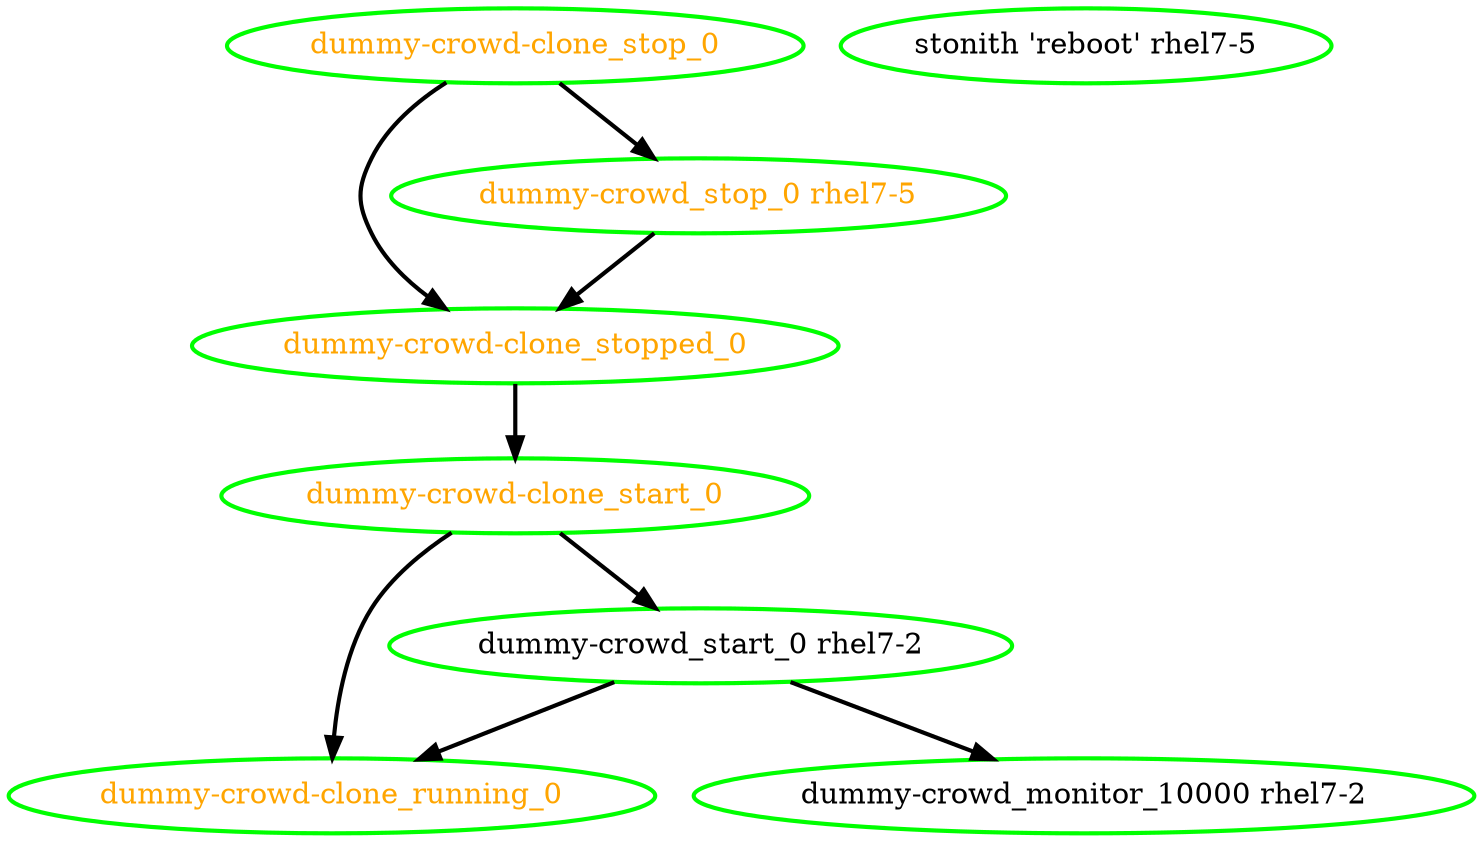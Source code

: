  digraph "g" {
"dummy-crowd-clone_running_0" [ style=bold color="green" fontcolor="orange"]
"dummy-crowd-clone_start_0" -> "dummy-crowd-clone_running_0" [ style = bold]
"dummy-crowd-clone_start_0" -> "dummy-crowd_start_0 rhel7-2" [ style = bold]
"dummy-crowd-clone_start_0" [ style=bold color="green" fontcolor="orange"]
"dummy-crowd-clone_stop_0" -> "dummy-crowd-clone_stopped_0" [ style = bold]
"dummy-crowd-clone_stop_0" -> "dummy-crowd_stop_0 rhel7-5" [ style = bold]
"dummy-crowd-clone_stop_0" [ style=bold color="green" fontcolor="orange"]
"dummy-crowd-clone_stopped_0" -> "dummy-crowd-clone_start_0" [ style = bold]
"dummy-crowd-clone_stopped_0" [ style=bold color="green" fontcolor="orange"]
"dummy-crowd_monitor_10000 rhel7-2" [ style=bold color="green" fontcolor="black"]
"dummy-crowd_start_0 rhel7-2" -> "dummy-crowd-clone_running_0" [ style = bold]
"dummy-crowd_start_0 rhel7-2" -> "dummy-crowd_monitor_10000 rhel7-2" [ style = bold]
"dummy-crowd_start_0 rhel7-2" [ style=bold color="green" fontcolor="black"]
"dummy-crowd_stop_0 rhel7-5" -> "dummy-crowd-clone_stopped_0" [ style = bold]
"dummy-crowd_stop_0 rhel7-5" [ style=bold color="green" fontcolor="orange"]
"stonith 'reboot' rhel7-5" [ style=bold color="green" fontcolor="black"]
}
